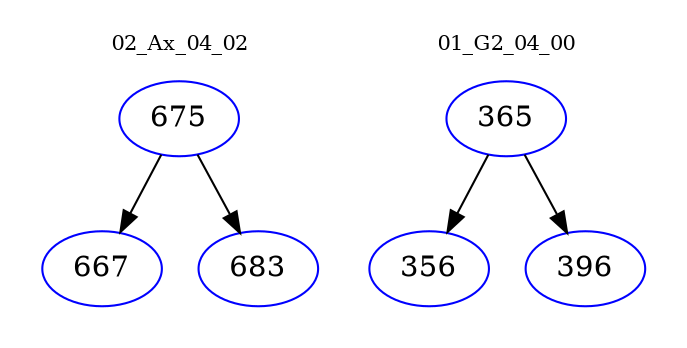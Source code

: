 digraph{
subgraph cluster_0 {
color = white
label = "02_Ax_04_02";
fontsize=10;
T0_675 [label="675", color="blue"]
T0_675 -> T0_667 [color="black"]
T0_667 [label="667", color="blue"]
T0_675 -> T0_683 [color="black"]
T0_683 [label="683", color="blue"]
}
subgraph cluster_1 {
color = white
label = "01_G2_04_00";
fontsize=10;
T1_365 [label="365", color="blue"]
T1_365 -> T1_356 [color="black"]
T1_356 [label="356", color="blue"]
T1_365 -> T1_396 [color="black"]
T1_396 [label="396", color="blue"]
}
}
